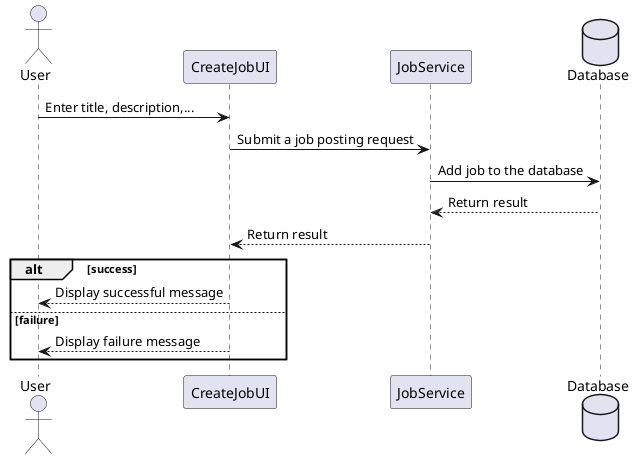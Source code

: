 @startuml
actor User
participant CreateJobUI
participant JobService
database Database

User->CreateJobUI: Enter title, description,...
CreateJobUI->JobService: Submit a job posting request
JobService->Database: Add job to the database
Database-->JobService: Return result
JobService-->CreateJobUI: Return result
alt success
CreateJobUI-->User: Display successful message 
else failure
CreateJobUI-->User: Display failure message
end
@enduml